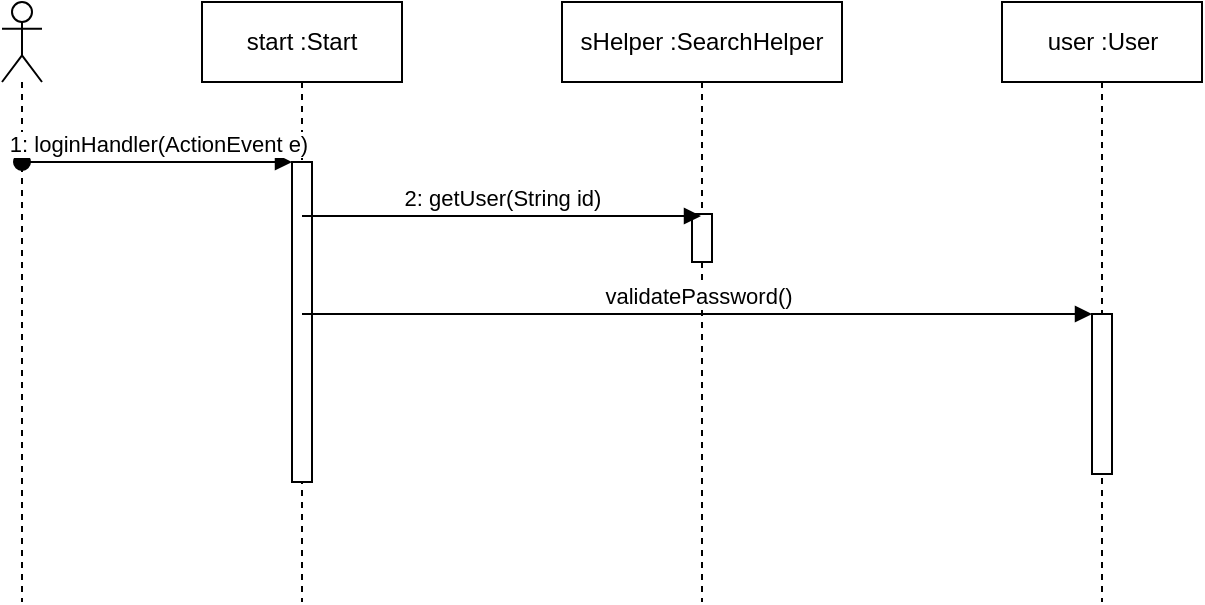 <mxfile version="12.8.1" type="github">
  <diagram id="CbkJnJEh0gBc51UnrOOb" name="Page-1">
    <mxGraphModel dx="1038" dy="499" grid="1" gridSize="10" guides="1" tooltips="1" connect="1" arrows="1" fold="1" page="1" pageScale="1" pageWidth="850" pageHeight="1100" math="0" shadow="0">
      <root>
        <mxCell id="0" />
        <mxCell id="1" parent="0" />
        <mxCell id="EwqIoR-dYyj7auGb662B-1" value="" style="shape=umlLifeline;participant=umlActor;perimeter=lifelinePerimeter;whiteSpace=wrap;html=1;container=1;collapsible=0;recursiveResize=0;verticalAlign=top;spacingTop=36;labelBackgroundColor=#ffffff;outlineConnect=0;" vertex="1" parent="1">
          <mxGeometry x="20" y="40" width="20" height="300" as="geometry" />
        </mxCell>
        <mxCell id="EwqIoR-dYyj7auGb662B-2" value="start :Start" style="shape=umlLifeline;perimeter=lifelinePerimeter;whiteSpace=wrap;html=1;container=1;collapsible=0;recursiveResize=0;outlineConnect=0;" vertex="1" parent="1">
          <mxGeometry x="120" y="40" width="100" height="300" as="geometry" />
        </mxCell>
        <mxCell id="EwqIoR-dYyj7auGb662B-6" value="" style="html=1;points=[];perimeter=orthogonalPerimeter;" vertex="1" parent="EwqIoR-dYyj7auGb662B-2">
          <mxGeometry x="45" y="80" width="10" height="160" as="geometry" />
        </mxCell>
        <mxCell id="EwqIoR-dYyj7auGb662B-3" value="sHelper :SearchHelper&lt;br&gt;" style="shape=umlLifeline;perimeter=lifelinePerimeter;whiteSpace=wrap;html=1;container=1;collapsible=0;recursiveResize=0;outlineConnect=0;" vertex="1" parent="1">
          <mxGeometry x="300" y="40" width="140" height="300" as="geometry" />
        </mxCell>
        <mxCell id="EwqIoR-dYyj7auGb662B-10" value="" style="html=1;points=[];perimeter=orthogonalPerimeter;" vertex="1" parent="EwqIoR-dYyj7auGb662B-3">
          <mxGeometry x="65" y="106" width="10" height="24" as="geometry" />
        </mxCell>
        <mxCell id="EwqIoR-dYyj7auGb662B-7" value="1: loginHandler(ActionEvent e)" style="html=1;verticalAlign=bottom;startArrow=oval;endArrow=block;startSize=8;" edge="1" target="EwqIoR-dYyj7auGb662B-6" parent="1" source="EwqIoR-dYyj7auGb662B-1">
          <mxGeometry relative="1" as="geometry">
            <mxPoint x="105" y="120" as="sourcePoint" />
            <Array as="points">
              <mxPoint x="90" y="120" />
            </Array>
          </mxGeometry>
        </mxCell>
        <mxCell id="EwqIoR-dYyj7auGb662B-11" value="2: getUser(String id)" style="html=1;verticalAlign=bottom;endArrow=block;" edge="1" parent="1" target="EwqIoR-dYyj7auGb662B-3">
          <mxGeometry width="80" relative="1" as="geometry">
            <mxPoint x="170" y="147" as="sourcePoint" />
            <mxPoint x="350" y="147" as="targetPoint" />
          </mxGeometry>
        </mxCell>
        <mxCell id="EwqIoR-dYyj7auGb662B-12" value="user :User" style="html=1;points=[];perimeter=orthogonalPerimeter;shape=umlLifeline;participant=label;fontFamily=Helvetica;fontSize=12;fontColor=#000000;align=center;strokeColor=#000000;fillColor=#ffffff;recursiveResize=0;container=1;collapsible=0;" vertex="1" parent="1">
          <mxGeometry x="520" y="40" width="100" height="300" as="geometry" />
        </mxCell>
        <mxCell id="EwqIoR-dYyj7auGb662B-13" value="" style="html=1;points=[];perimeter=orthogonalPerimeter;" vertex="1" parent="EwqIoR-dYyj7auGb662B-12">
          <mxGeometry x="45" y="156" width="10" height="80" as="geometry" />
        </mxCell>
        <mxCell id="EwqIoR-dYyj7auGb662B-16" value="validatePassword()" style="html=1;verticalAlign=bottom;endArrow=block;" edge="1" parent="1" source="EwqIoR-dYyj7auGb662B-2" target="EwqIoR-dYyj7auGb662B-13">
          <mxGeometry width="80" relative="1" as="geometry">
            <mxPoint x="380" y="260" as="sourcePoint" />
            <mxPoint x="460" y="260" as="targetPoint" />
          </mxGeometry>
        </mxCell>
      </root>
    </mxGraphModel>
  </diagram>
</mxfile>
